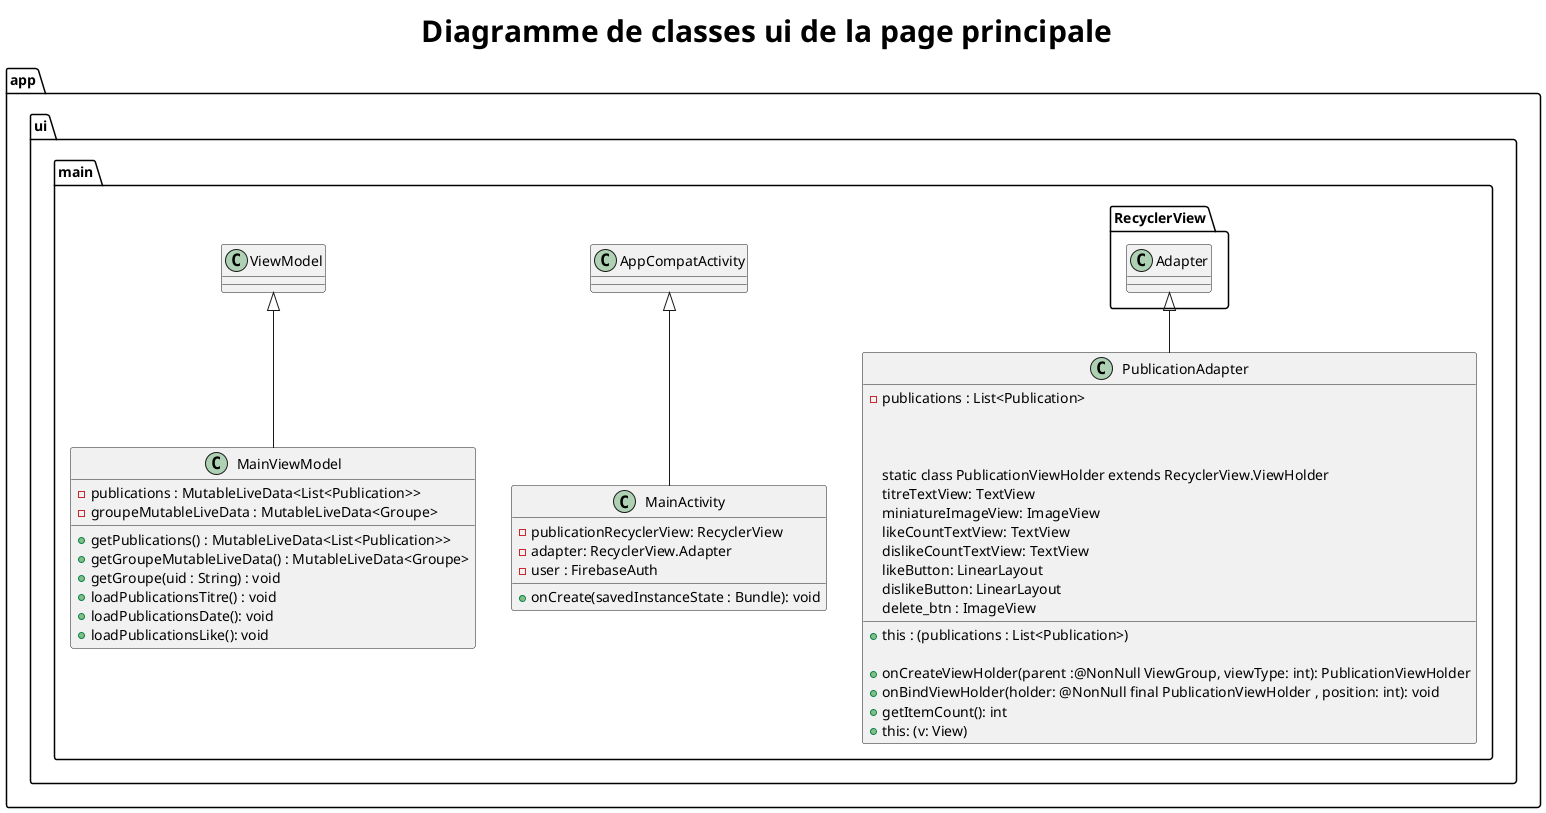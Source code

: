 @startuml modelui6
title <size:30><b>Diagramme de classes ui de la page principale</b></size>

package app{

  package ui{

  package main{

          class MainActivity extends AppCompatActivity{
              - publicationRecyclerView: RecyclerView
              - adapter: RecyclerView.Adapter
              - user : FirebaseAuth

              + onCreate(savedInstanceState : Bundle): void
          }

          class MainViewModel extends ViewModel{
               - publications : MutableLiveData<List<Publication>>
               - groupeMutableLiveData : MutableLiveData<Groupe>

               + getPublications() : MutableLiveData<List<Publication>>
               + getGroupeMutableLiveData() : MutableLiveData<Groupe>
               + getGroupe(uid : String) : void
               + loadPublicationsTitre() : void
               + loadPublicationsDate(): void
               + loadPublicationsLike(): void
          }

          class PublicationAdapter extends RecyclerView.Adapter{
              - publications : List<Publication>

              + this : (publications : List<Publication>)

              + onCreateViewHolder(parent :@NonNull ViewGroup, viewType: int): PublicationViewHolder
              + onBindViewHolder(holder: @NonNull final PublicationViewHolder , position: int): void
              + getItemCount(): int

              static class PublicationViewHolder extends RecyclerView.ViewHolder
                     titreTextView: TextView
                     miniatureImageView: ImageView
                     likeCountTextView: TextView
                     dislikeCountTextView: TextView
                     likeButton: LinearLayout
                     dislikeButton: LinearLayout
                     delete_btn : ImageView

                     + this: (v: View)
            }
        }
  }
}
@enduml